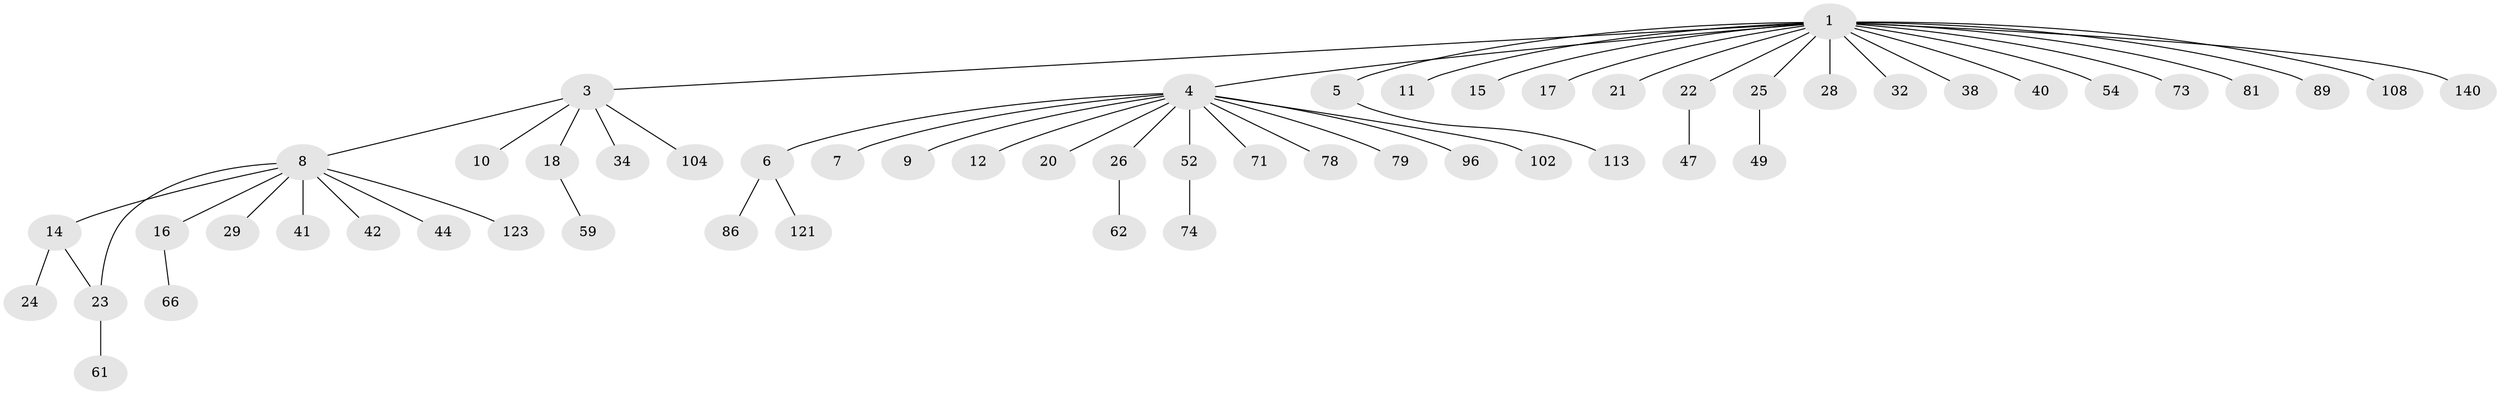 // original degree distribution, {17: 0.007042253521126761, 4: 0.035211267605633804, 6: 0.014084507042253521, 13: 0.007042253521126761, 3: 0.08450704225352113, 1: 0.6338028169014085, 9: 0.007042253521126761, 2: 0.176056338028169, 8: 0.007042253521126761, 12: 0.007042253521126761, 7: 0.007042253521126761, 5: 0.014084507042253521}
// Generated by graph-tools (version 1.1) at 2025/18/03/04/25 18:18:25]
// undirected, 56 vertices, 56 edges
graph export_dot {
graph [start="1"]
  node [color=gray90,style=filled];
  1 [super="+2"];
  3;
  4;
  5 [super="+48"];
  6;
  7;
  8 [super="+13+35"];
  9 [super="+92"];
  10;
  11;
  12;
  14 [super="+45+64"];
  15 [super="+31+98"];
  16 [super="+19"];
  17 [super="+131"];
  18 [super="+84"];
  20;
  21;
  22 [super="+132+112+51+46+68"];
  23 [super="+72+36+101+124+27+57"];
  24;
  25 [super="+37"];
  26 [super="+142+128+97+114+115+95+77+56+53+43"];
  28;
  29;
  32;
  34;
  38 [super="+39"];
  40;
  41;
  42 [super="+136+69+70"];
  44 [super="+87+133"];
  47;
  49;
  52 [super="+58+63"];
  54;
  59 [super="+60"];
  61 [super="+85"];
  62 [super="+83+67"];
  66;
  71;
  73;
  74;
  78 [super="+119"];
  79 [super="+138"];
  81;
  86;
  89 [super="+135"];
  96;
  102;
  104;
  108;
  113;
  121 [super="+125"];
  123;
  140 [super="+141"];
  1 -- 3;
  1 -- 4;
  1 -- 5;
  1 -- 11;
  1 -- 15;
  1 -- 17;
  1 -- 21;
  1 -- 28;
  1 -- 32;
  1 -- 38;
  1 -- 54;
  1 -- 73;
  1 -- 81;
  1 -- 89;
  1 -- 108;
  1 -- 140;
  1 -- 40;
  1 -- 25;
  1 -- 22;
  3 -- 8;
  3 -- 10;
  3 -- 18;
  3 -- 34;
  3 -- 104;
  4 -- 6;
  4 -- 7;
  4 -- 9;
  4 -- 12;
  4 -- 20;
  4 -- 26;
  4 -- 52;
  4 -- 71;
  4 -- 78;
  4 -- 79;
  4 -- 96;
  4 -- 102;
  5 -- 113;
  6 -- 86;
  6 -- 121;
  8 -- 14;
  8 -- 16;
  8 -- 23;
  8 -- 29;
  8 -- 41;
  8 -- 123;
  8 -- 42;
  8 -- 44;
  14 -- 24;
  14 -- 23;
  16 -- 66;
  18 -- 59;
  22 -- 47;
  23 -- 61;
  25 -- 49;
  26 -- 62;
  52 -- 74;
}
